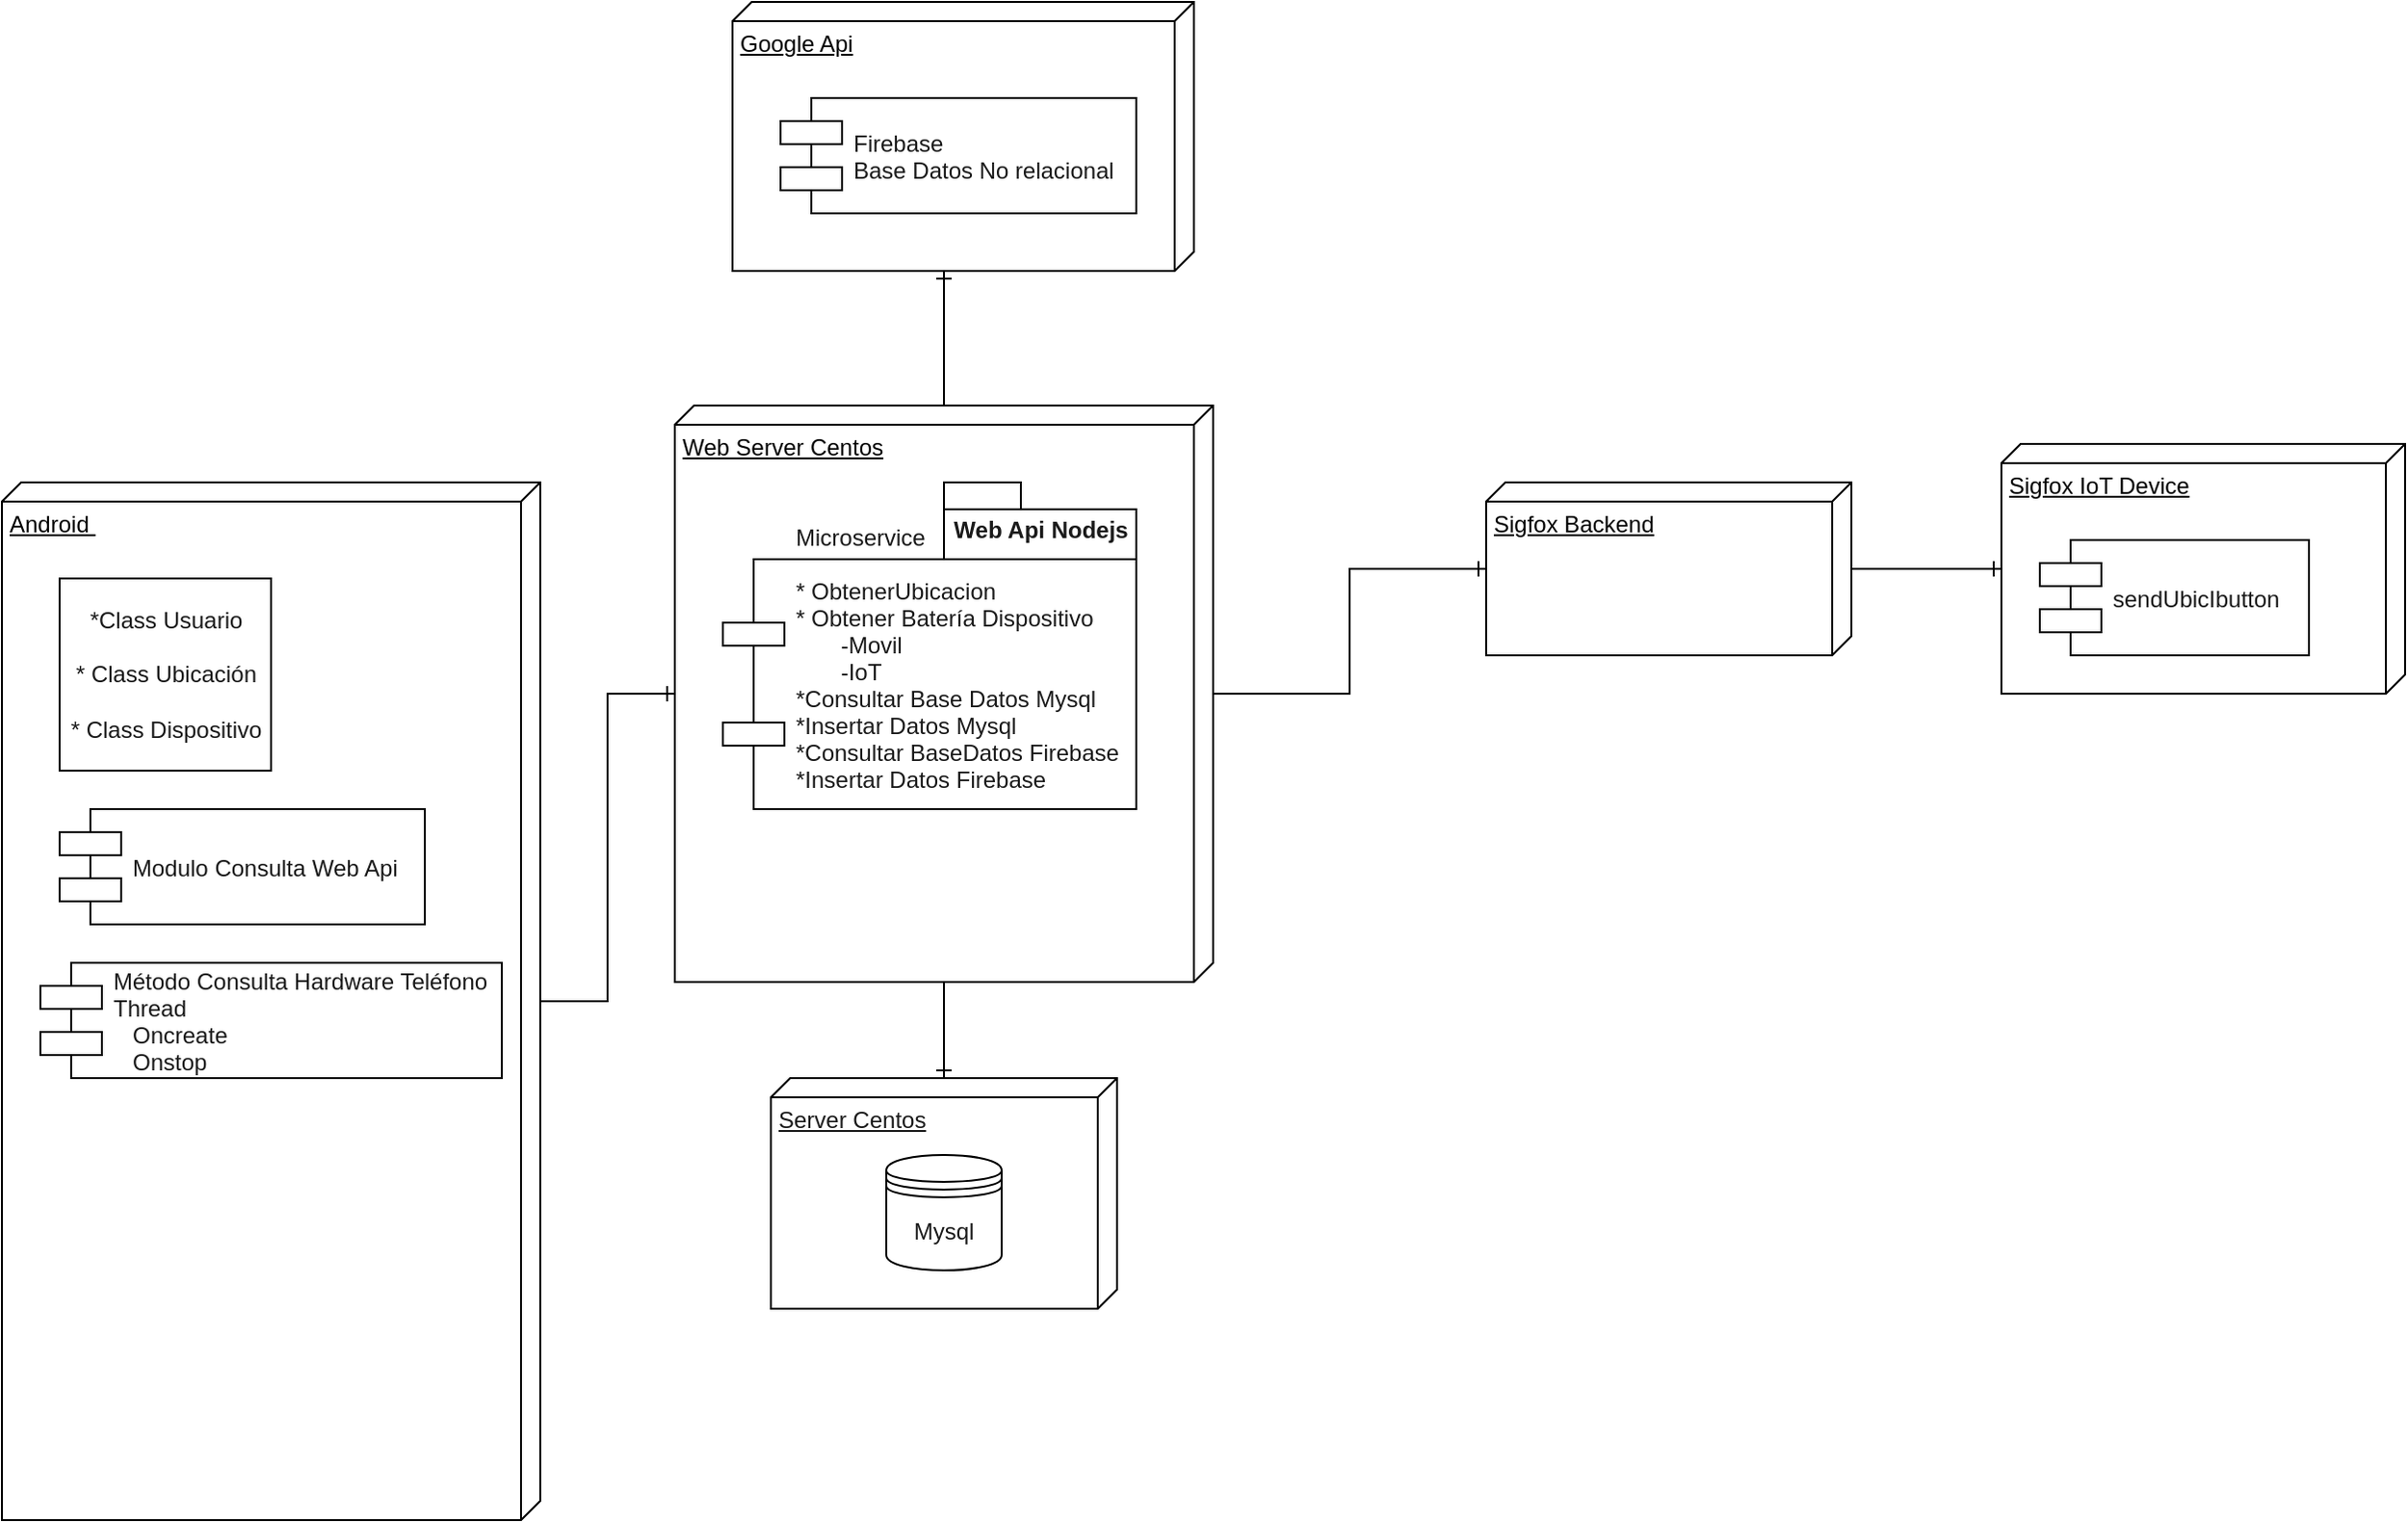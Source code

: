 <mxfile version="12.2.3" type="device" pages="1"><diagram id="fRUyGgu6AY4DojH6EJyF" name="Page-1"><mxGraphModel dx="1695" dy="1604" grid="1" gridSize="10" guides="1" tooltips="1" connect="1" arrows="1" fold="1" page="1" pageScale="1" pageWidth="827" pageHeight="1169" math="0" shadow="0"><root><mxCell id="0"/><mxCell id="1" parent="0"/><mxCell id="I7X_WI39xOm2syESQxUh-7" value="" style="edgeStyle=orthogonalEdgeStyle;rounded=0;orthogonalLoop=1;jettySize=auto;html=1;fontColor=#FFFFFF;endArrow=ERone;endFill=0;comic=0;shadow=0;" edge="1" parent="1" source="I7X_WI39xOm2syESQxUh-3" target="I7X_WI39xOm2syESQxUh-6"><mxGeometry relative="1" as="geometry"/></mxCell><mxCell id="I7X_WI39xOm2syESQxUh-3" value="Android&amp;nbsp;" style="verticalAlign=top;align=left;spacingTop=8;spacingLeft=2;spacingRight=12;shape=cube;size=10;direction=south;fontStyle=4;html=1;" vertex="1" parent="1"><mxGeometry x="-40" y="70" width="280" height="540" as="geometry"/></mxCell><mxCell id="I7X_WI39xOm2syESQxUh-9" value="" style="edgeStyle=orthogonalEdgeStyle;rounded=0;orthogonalLoop=1;jettySize=auto;html=1;fontColor=#FFFFFF;endArrow=ERone;endFill=0;" edge="1" parent="1" source="I7X_WI39xOm2syESQxUh-6" target="I7X_WI39xOm2syESQxUh-8"><mxGeometry relative="1" as="geometry"/></mxCell><mxCell id="I7X_WI39xOm2syESQxUh-21" style="edgeStyle=orthogonalEdgeStyle;rounded=0;comic=0;orthogonalLoop=1;jettySize=auto;html=1;shadow=0;endArrow=ERone;endFill=0;fontColor=#1A1A1A;" edge="1" parent="1" source="I7X_WI39xOm2syESQxUh-6" target="I7X_WI39xOm2syESQxUh-20"><mxGeometry relative="1" as="geometry"/></mxCell><mxCell id="I7X_WI39xOm2syESQxUh-26" style="edgeStyle=orthogonalEdgeStyle;rounded=0;comic=0;orthogonalLoop=1;jettySize=auto;html=1;entryX=0;entryY=0;entryDx=140;entryDy=130;entryPerimeter=0;shadow=0;endArrow=ERone;endFill=0;fontColor=#1A1A1A;" edge="1" parent="1" source="I7X_WI39xOm2syESQxUh-6" target="I7X_WI39xOm2syESQxUh-14"><mxGeometry relative="1" as="geometry"/></mxCell><mxCell id="I7X_WI39xOm2syESQxUh-6" value="Web Server Centos" style="verticalAlign=top;align=left;spacingTop=8;spacingLeft=2;spacingRight=12;shape=cube;size=10;direction=south;fontStyle=4;html=1;" vertex="1" parent="1"><mxGeometry x="310" y="30" width="280" height="300" as="geometry"/></mxCell><mxCell id="I7X_WI39xOm2syESQxUh-11" value="" style="edgeStyle=orthogonalEdgeStyle;rounded=0;orthogonalLoop=1;jettySize=auto;html=1;fontColor=#FFFFFF;endArrow=ERone;endFill=0;" edge="1" parent="1" source="I7X_WI39xOm2syESQxUh-8" target="I7X_WI39xOm2syESQxUh-10"><mxGeometry relative="1" as="geometry"/></mxCell><mxCell id="I7X_WI39xOm2syESQxUh-8" value="Sigfox Backend" style="verticalAlign=top;align=left;spacingTop=8;spacingLeft=2;spacingRight=12;shape=cube;size=10;direction=south;fontStyle=4;html=1;" vertex="1" parent="1"><mxGeometry x="732" y="70" width="190" height="90" as="geometry"/></mxCell><mxCell id="I7X_WI39xOm2syESQxUh-10" value="Sigfox IoT Device" style="verticalAlign=top;align=left;spacingTop=8;spacingLeft=2;spacingRight=12;shape=cube;size=10;direction=south;fontStyle=4;html=1;" vertex="1" parent="1"><mxGeometry x="1000" y="50" width="210" height="130" as="geometry"/></mxCell><mxCell id="I7X_WI39xOm2syESQxUh-14" value="Google Api" style="verticalAlign=top;align=left;spacingTop=8;spacingLeft=2;spacingRight=12;shape=cube;size=10;direction=south;fontStyle=4;html=1;" vertex="1" parent="1"><mxGeometry x="340" y="-180" width="240" height="140" as="geometry"/></mxCell><mxCell id="I7X_WI39xOm2syESQxUh-17" value="*Class Usuario&lt;br&gt;&lt;br&gt;* Class Ubicación&lt;br&gt;&lt;br&gt;* Class Dispositivo" style="html=1;fontColor=#1A1A1A;" vertex="1" parent="1"><mxGeometry x="-10" y="120" width="110" height="100" as="geometry"/></mxCell><mxCell id="I7X_WI39xOm2syESQxUh-13" value="Microservice &#10;&#10;* ObtenerUbicacion&#10;* Obtener Batería Dispositivo&#10;       -Movil&#10;       -IoT&#10;*Consultar Base Datos Mysql&#10;*Insertar Datos Mysql&#10;*Consultar BaseDatos Firebase&#10;*Insertar Datos Firebase&#10;&#10; " style="shape=component;align=left;spacingLeft=36;fontColor=#1A1A1A;" vertex="1" parent="1"><mxGeometry x="335" y="110" width="215" height="130" as="geometry"/></mxCell><mxCell id="I7X_WI39xOm2syESQxUh-19" value="Web Api Nodejs" style="shape=folder;fontStyle=1;spacingTop=10;tabWidth=40;tabHeight=14;tabPosition=left;html=1;fontColor=#1A1A1A;" vertex="1" parent="1"><mxGeometry x="450" y="70" width="100" height="40" as="geometry"/></mxCell><mxCell id="I7X_WI39xOm2syESQxUh-20" value="Server Centos" style="verticalAlign=top;align=left;spacingTop=8;spacingLeft=2;spacingRight=12;shape=cube;size=10;direction=south;fontStyle=4;html=1;fontColor=#1A1A1A;" vertex="1" parent="1"><mxGeometry x="360" y="380" width="180" height="120" as="geometry"/></mxCell><mxCell id="I7X_WI39xOm2syESQxUh-23" value="Firebase&#10;Base Datos No relacional" style="shape=component;align=left;spacingLeft=36;fontColor=#1A1A1A;" vertex="1" parent="1"><mxGeometry x="365" y="-130" width="185" height="60" as="geometry"/></mxCell><mxCell id="I7X_WI39xOm2syESQxUh-24" value="Modulo Consulta Web Api" style="shape=component;align=left;spacingLeft=36;fontColor=#1A1A1A;" vertex="1" parent="1"><mxGeometry x="-10" y="240" width="190" height="60" as="geometry"/></mxCell><mxCell id="I7X_WI39xOm2syESQxUh-25" value="Método Consulta Hardware Teléfono&#10;Thread&#10;   Oncreate&#10;   Onstop" style="shape=component;align=left;spacingLeft=36;fontColor=#1A1A1A;" vertex="1" parent="1"><mxGeometry x="-20" y="320" width="240" height="60" as="geometry"/></mxCell><mxCell id="I7X_WI39xOm2syESQxUh-27" value="Mysql" style="shape=datastore;whiteSpace=wrap;html=1;fontColor=#1A1A1A;" vertex="1" parent="1"><mxGeometry x="420" y="420" width="60" height="60" as="geometry"/></mxCell><mxCell id="I7X_WI39xOm2syESQxUh-28" value="sendUbicIbutton" style="shape=component;align=left;spacingLeft=36;fontColor=#1A1A1A;" vertex="1" parent="1"><mxGeometry x="1020" y="100" width="140" height="60" as="geometry"/></mxCell></root></mxGraphModel></diagram></mxfile>